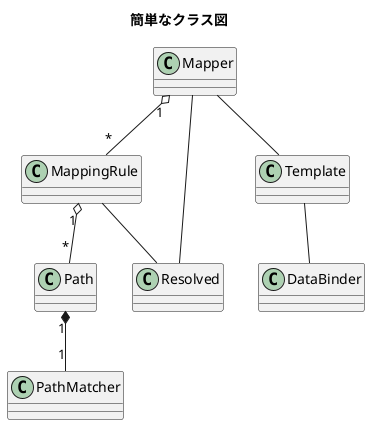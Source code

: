 @startuml{Fig3.1.png}
title 簡単なクラス図

class Mapper
class MappingRule
class Path
class PathMatcher
class Resolved
class Template
class DataBinder

Mapper "1" o-- "*" MappingRule
MappingRule "1" o-- "*" Path
Path "1" *-- "1" PathMatcher
MappingRule -- Resolved
Mapper -- Resolved
Mapper -- Template
Template -- DataBinder
@enduml